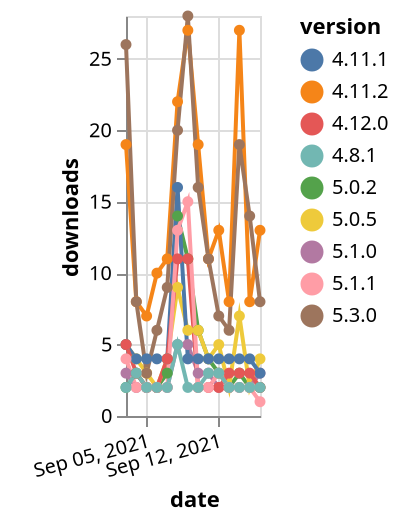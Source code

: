 {"$schema": "https://vega.github.io/schema/vega-lite/v5.json", "description": "A simple bar chart with embedded data.", "data": {"values": [{"date": "2021-09-03", "total": 13177, "delta": 2, "version": "5.0.2"}, {"date": "2021-09-04", "total": 13180, "delta": 3, "version": "5.0.2"}, {"date": "2021-09-05", "total": 13182, "delta": 2, "version": "5.0.2"}, {"date": "2021-09-06", "total": 13184, "delta": 2, "version": "5.0.2"}, {"date": "2021-09-07", "total": 13187, "delta": 3, "version": "5.0.2"}, {"date": "2021-09-08", "total": 13201, "delta": 14, "version": "5.0.2"}, {"date": "2021-09-09", "total": 13212, "delta": 11, "version": "5.0.2"}, {"date": "2021-09-10", "total": 13218, "delta": 6, "version": "5.0.2"}, {"date": "2021-09-11", "total": 13222, "delta": 4, "version": "5.0.2"}, {"date": "2021-09-12", "total": 13225, "delta": 3, "version": "5.0.2"}, {"date": "2021-09-13", "total": 13227, "delta": 2, "version": "5.0.2"}, {"date": "2021-09-14", "total": 13230, "delta": 3, "version": "5.0.2"}, {"date": "2021-09-15", "total": 13232, "delta": 2, "version": "5.0.2"}, {"date": "2021-09-16", "total": 13234, "delta": 2, "version": "5.0.2"}, {"date": "2021-09-03", "total": 9793, "delta": 5, "version": "5.0.5"}, {"date": "2021-09-04", "total": 9797, "delta": 4, "version": "5.0.5"}, {"date": "2021-09-05", "total": 9800, "delta": 3, "version": "5.0.5"}, {"date": "2021-09-06", "total": 9802, "delta": 2, "version": "5.0.5"}, {"date": "2021-09-07", "total": 9806, "delta": 4, "version": "5.0.5"}, {"date": "2021-09-08", "total": 9815, "delta": 9, "version": "5.0.5"}, {"date": "2021-09-09", "total": 9821, "delta": 6, "version": "5.0.5"}, {"date": "2021-09-10", "total": 9827, "delta": 6, "version": "5.0.5"}, {"date": "2021-09-11", "total": 9831, "delta": 4, "version": "5.0.5"}, {"date": "2021-09-12", "total": 9836, "delta": 5, "version": "5.0.5"}, {"date": "2021-09-13", "total": 9838, "delta": 2, "version": "5.0.5"}, {"date": "2021-09-14", "total": 9845, "delta": 7, "version": "5.0.5"}, {"date": "2021-09-15", "total": 9847, "delta": 2, "version": "5.0.5"}, {"date": "2021-09-16", "total": 9851, "delta": 4, "version": "5.0.5"}, {"date": "2021-09-03", "total": 2330, "delta": 3, "version": "5.1.0"}, {"date": "2021-09-04", "total": 2332, "delta": 2, "version": "5.1.0"}, {"date": "2021-09-05", "total": 2334, "delta": 2, "version": "5.1.0"}, {"date": "2021-09-06", "total": 2336, "delta": 2, "version": "5.1.0"}, {"date": "2021-09-07", "total": 2338, "delta": 2, "version": "5.1.0"}, {"date": "2021-09-08", "total": 2343, "delta": 5, "version": "5.1.0"}, {"date": "2021-09-09", "total": 2348, "delta": 5, "version": "5.1.0"}, {"date": "2021-09-10", "total": 2351, "delta": 3, "version": "5.1.0"}, {"date": "2021-09-11", "total": 2354, "delta": 3, "version": "5.1.0"}, {"date": "2021-09-12", "total": 2356, "delta": 2, "version": "5.1.0"}, {"date": "2021-09-13", "total": 2358, "delta": 2, "version": "5.1.0"}, {"date": "2021-09-14", "total": 2360, "delta": 2, "version": "5.1.0"}, {"date": "2021-09-15", "total": 2362, "delta": 2, "version": "5.1.0"}, {"date": "2021-09-16", "total": 2365, "delta": 3, "version": "5.1.0"}, {"date": "2021-09-03", "total": 13771, "delta": 19, "version": "4.11.2"}, {"date": "2021-09-04", "total": 13779, "delta": 8, "version": "4.11.2"}, {"date": "2021-09-05", "total": 13786, "delta": 7, "version": "4.11.2"}, {"date": "2021-09-06", "total": 13796, "delta": 10, "version": "4.11.2"}, {"date": "2021-09-07", "total": 13807, "delta": 11, "version": "4.11.2"}, {"date": "2021-09-08", "total": 13829, "delta": 22, "version": "4.11.2"}, {"date": "2021-09-09", "total": 13856, "delta": 27, "version": "4.11.2"}, {"date": "2021-09-10", "total": 13875, "delta": 19, "version": "4.11.2"}, {"date": "2021-09-11", "total": 13886, "delta": 11, "version": "4.11.2"}, {"date": "2021-09-12", "total": 13899, "delta": 13, "version": "4.11.2"}, {"date": "2021-09-13", "total": 13907, "delta": 8, "version": "4.11.2"}, {"date": "2021-09-14", "total": 13934, "delta": 27, "version": "4.11.2"}, {"date": "2021-09-15", "total": 13942, "delta": 8, "version": "4.11.2"}, {"date": "2021-09-16", "total": 13955, "delta": 13, "version": "4.11.2"}, {"date": "2021-09-03", "total": 8463, "delta": 5, "version": "4.11.1"}, {"date": "2021-09-04", "total": 8467, "delta": 4, "version": "4.11.1"}, {"date": "2021-09-05", "total": 8471, "delta": 4, "version": "4.11.1"}, {"date": "2021-09-06", "total": 8475, "delta": 4, "version": "4.11.1"}, {"date": "2021-09-07", "total": 8479, "delta": 4, "version": "4.11.1"}, {"date": "2021-09-08", "total": 8495, "delta": 16, "version": "4.11.1"}, {"date": "2021-09-09", "total": 8499, "delta": 4, "version": "4.11.1"}, {"date": "2021-09-10", "total": 8503, "delta": 4, "version": "4.11.1"}, {"date": "2021-09-11", "total": 8507, "delta": 4, "version": "4.11.1"}, {"date": "2021-09-12", "total": 8511, "delta": 4, "version": "4.11.1"}, {"date": "2021-09-13", "total": 8515, "delta": 4, "version": "4.11.1"}, {"date": "2021-09-14", "total": 8519, "delta": 4, "version": "4.11.1"}, {"date": "2021-09-15", "total": 8523, "delta": 4, "version": "4.11.1"}, {"date": "2021-09-16", "total": 8526, "delta": 3, "version": "4.11.1"}, {"date": "2021-09-03", "total": 3575, "delta": 26, "version": "5.3.0"}, {"date": "2021-09-04", "total": 3583, "delta": 8, "version": "5.3.0"}, {"date": "2021-09-05", "total": 3586, "delta": 3, "version": "5.3.0"}, {"date": "2021-09-06", "total": 3592, "delta": 6, "version": "5.3.0"}, {"date": "2021-09-07", "total": 3601, "delta": 9, "version": "5.3.0"}, {"date": "2021-09-08", "total": 3621, "delta": 20, "version": "5.3.0"}, {"date": "2021-09-09", "total": 3649, "delta": 28, "version": "5.3.0"}, {"date": "2021-09-10", "total": 3665, "delta": 16, "version": "5.3.0"}, {"date": "2021-09-11", "total": 3676, "delta": 11, "version": "5.3.0"}, {"date": "2021-09-12", "total": 3683, "delta": 7, "version": "5.3.0"}, {"date": "2021-09-13", "total": 3689, "delta": 6, "version": "5.3.0"}, {"date": "2021-09-14", "total": 3708, "delta": 19, "version": "5.3.0"}, {"date": "2021-09-15", "total": 3722, "delta": 14, "version": "5.3.0"}, {"date": "2021-09-16", "total": 3730, "delta": 8, "version": "5.3.0"}, {"date": "2021-09-03", "total": 9470, "delta": 5, "version": "4.12.0"}, {"date": "2021-09-04", "total": 9473, "delta": 3, "version": "4.12.0"}, {"date": "2021-09-05", "total": 9475, "delta": 2, "version": "4.12.0"}, {"date": "2021-09-06", "total": 9477, "delta": 2, "version": "4.12.0"}, {"date": "2021-09-07", "total": 9481, "delta": 4, "version": "4.12.0"}, {"date": "2021-09-08", "total": 9492, "delta": 11, "version": "4.12.0"}, {"date": "2021-09-09", "total": 9503, "delta": 11, "version": "4.12.0"}, {"date": "2021-09-10", "total": 9505, "delta": 2, "version": "4.12.0"}, {"date": "2021-09-11", "total": 9507, "delta": 2, "version": "4.12.0"}, {"date": "2021-09-12", "total": 9509, "delta": 2, "version": "4.12.0"}, {"date": "2021-09-13", "total": 9512, "delta": 3, "version": "4.12.0"}, {"date": "2021-09-14", "total": 9515, "delta": 3, "version": "4.12.0"}, {"date": "2021-09-15", "total": 9518, "delta": 3, "version": "4.12.0"}, {"date": "2021-09-16", "total": 9520, "delta": 2, "version": "4.12.0"}, {"date": "2021-09-03", "total": 4042, "delta": 4, "version": "5.1.1"}, {"date": "2021-09-04", "total": 4044, "delta": 2, "version": "5.1.1"}, {"date": "2021-09-05", "total": 4046, "delta": 2, "version": "5.1.1"}, {"date": "2021-09-06", "total": 4048, "delta": 2, "version": "5.1.1"}, {"date": "2021-09-07", "total": 4050, "delta": 2, "version": "5.1.1"}, {"date": "2021-09-08", "total": 4063, "delta": 13, "version": "5.1.1"}, {"date": "2021-09-09", "total": 4078, "delta": 15, "version": "5.1.1"}, {"date": "2021-09-10", "total": 4080, "delta": 2, "version": "5.1.1"}, {"date": "2021-09-11", "total": 4082, "delta": 2, "version": "5.1.1"}, {"date": "2021-09-12", "total": 4085, "delta": 3, "version": "5.1.1"}, {"date": "2021-09-13", "total": 4087, "delta": 2, "version": "5.1.1"}, {"date": "2021-09-14", "total": 4089, "delta": 2, "version": "5.1.1"}, {"date": "2021-09-15", "total": 4091, "delta": 2, "version": "5.1.1"}, {"date": "2021-09-16", "total": 4092, "delta": 1, "version": "5.1.1"}, {"date": "2021-09-03", "total": 2253, "delta": 2, "version": "4.8.1"}, {"date": "2021-09-04", "total": 2256, "delta": 3, "version": "4.8.1"}, {"date": "2021-09-05", "total": 2258, "delta": 2, "version": "4.8.1"}, {"date": "2021-09-06", "total": 2260, "delta": 2, "version": "4.8.1"}, {"date": "2021-09-07", "total": 2262, "delta": 2, "version": "4.8.1"}, {"date": "2021-09-08", "total": 2267, "delta": 5, "version": "4.8.1"}, {"date": "2021-09-09", "total": 2269, "delta": 2, "version": "4.8.1"}, {"date": "2021-09-10", "total": 2271, "delta": 2, "version": "4.8.1"}, {"date": "2021-09-11", "total": 2274, "delta": 3, "version": "4.8.1"}, {"date": "2021-09-12", "total": 2277, "delta": 3, "version": "4.8.1"}, {"date": "2021-09-13", "total": 2279, "delta": 2, "version": "4.8.1"}, {"date": "2021-09-14", "total": 2281, "delta": 2, "version": "4.8.1"}, {"date": "2021-09-15", "total": 2283, "delta": 2, "version": "4.8.1"}, {"date": "2021-09-16", "total": 2285, "delta": 2, "version": "4.8.1"}]}, "width": "container", "mark": {"type": "line", "point": {"filled": true}}, "encoding": {"x": {"field": "date", "type": "temporal", "timeUnit": "yearmonthdate", "title": "date", "axis": {"labelAngle": -15}}, "y": {"field": "delta", "type": "quantitative", "title": "downloads"}, "color": {"field": "version", "type": "nominal"}, "tooltip": {"field": "delta"}}}